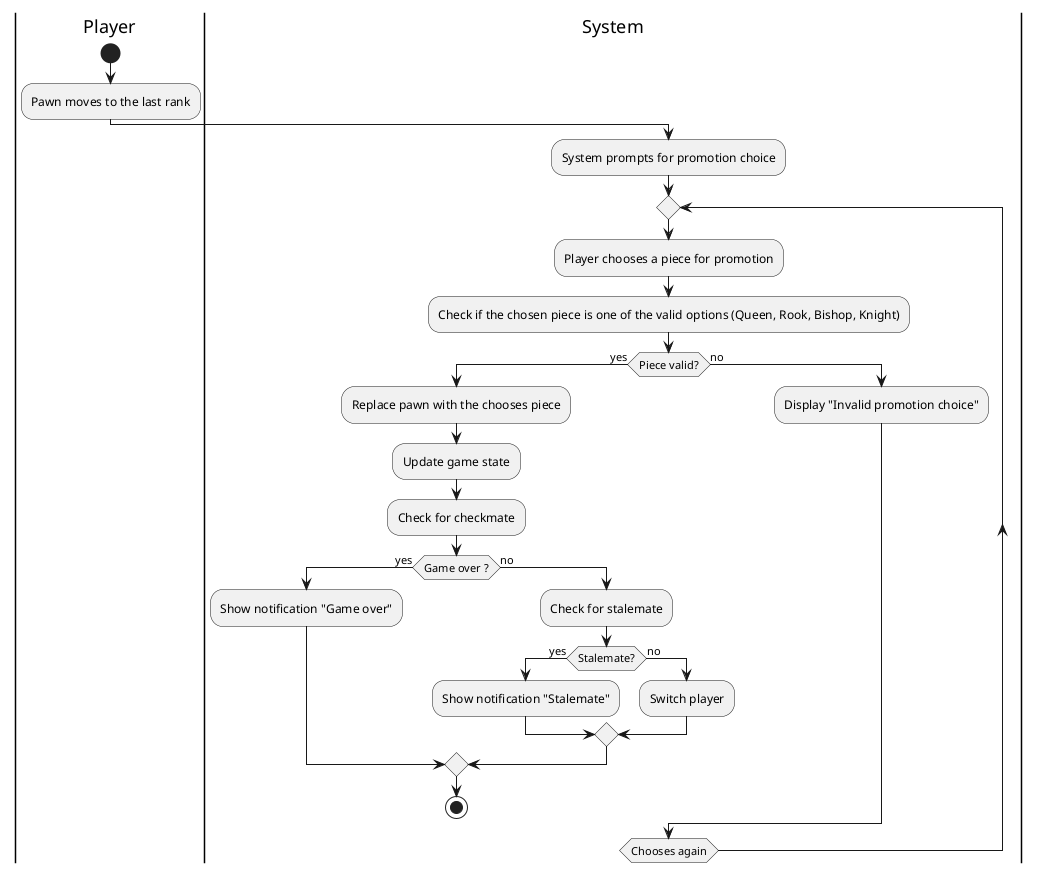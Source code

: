 @startuml pawnPromotion
|Player|
start
:Pawn moves to the last rank;

|System|
:System prompts for promotion choice;

repeat
    :Player chooses a piece for promotion;

    |System|
    :Check if the chosen piece is one of the valid options (Queen, Rook, Bishop, Knight);

    if (Piece valid?) then (yes)
        :Replace pawn with the chooses piece;
        :Update game state; 

        :Check for checkmate;
        if (Game over ?) then (yes)
            :Show notification "Game over";
        else (no)
            :Check for stalemate;
            if (Stalemate?) then (yes)
                :Show notification "Stalemate";
            else (no)
                :Switch player;
            endif
        endif
        stop
    else (no)
        :Display "Invalid promotion choice";     
    endif
repeat while (Chooses again)

@enduml
